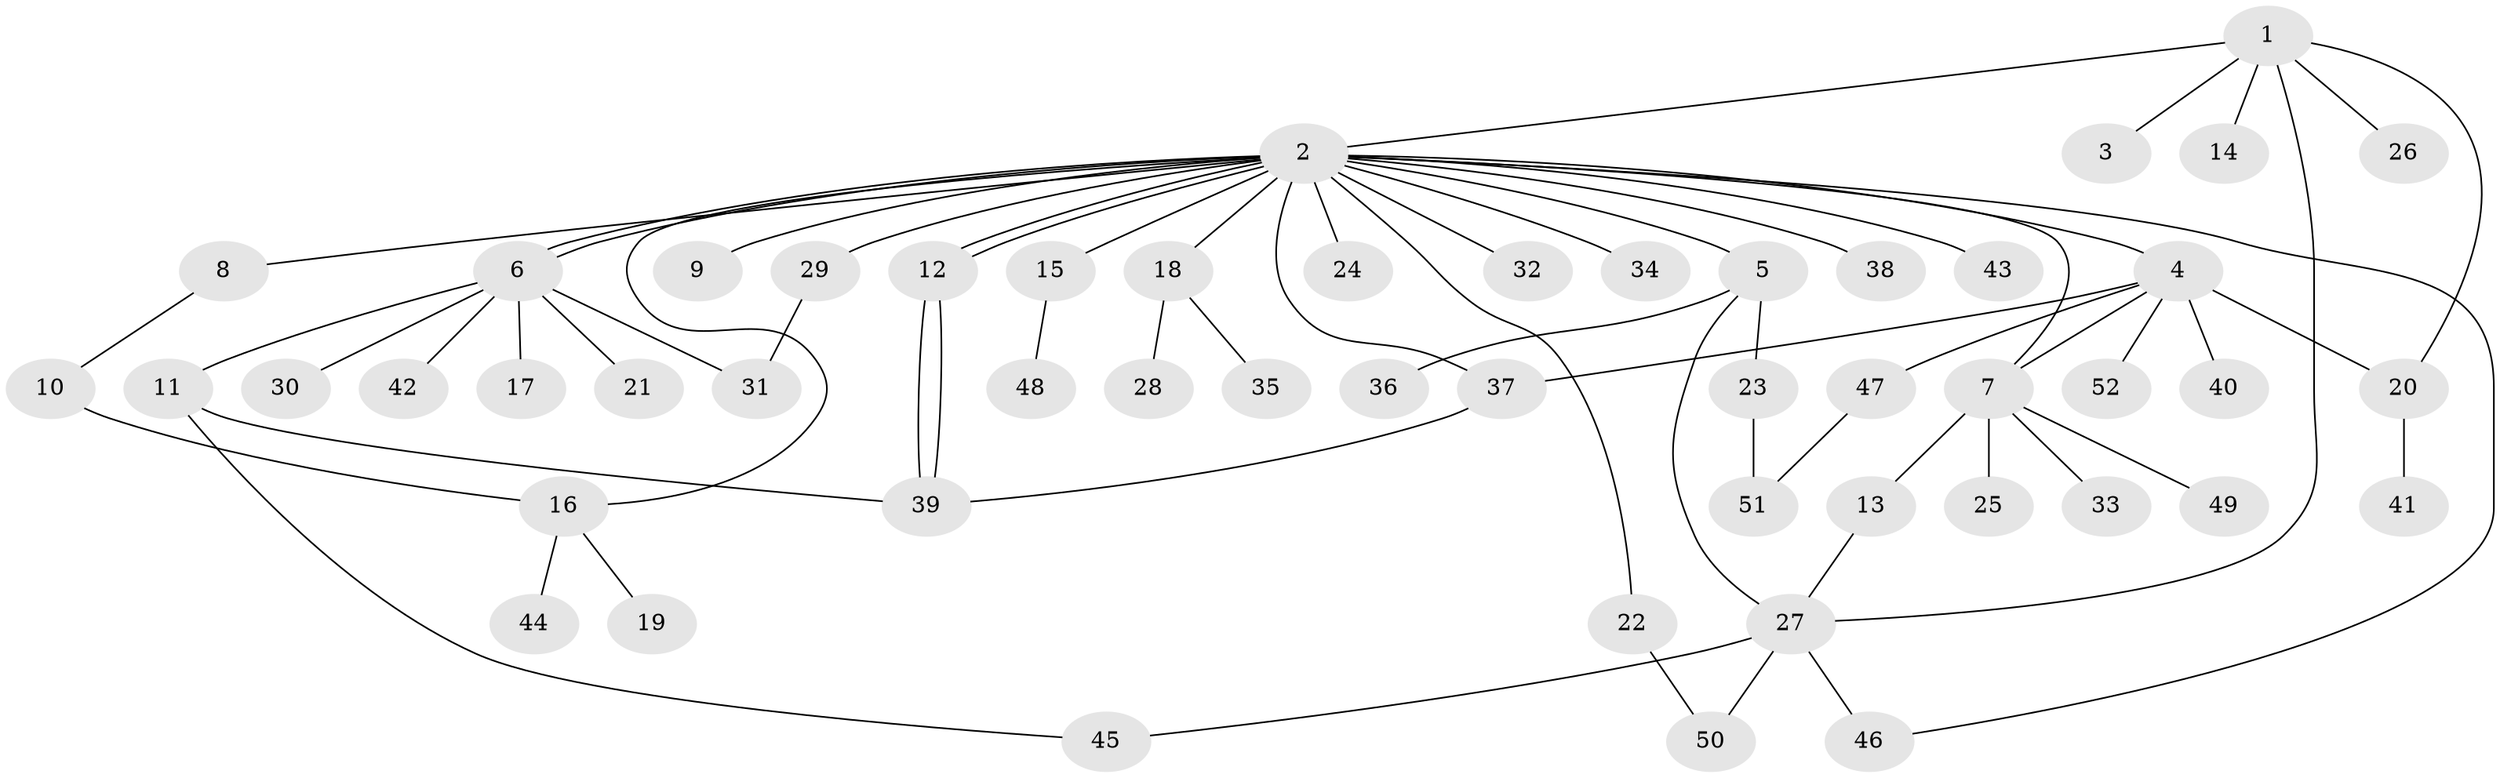 // Generated by graph-tools (version 1.1) at 2025/48/03/09/25 04:48:39]
// undirected, 52 vertices, 67 edges
graph export_dot {
graph [start="1"]
  node [color=gray90,style=filled];
  1;
  2;
  3;
  4;
  5;
  6;
  7;
  8;
  9;
  10;
  11;
  12;
  13;
  14;
  15;
  16;
  17;
  18;
  19;
  20;
  21;
  22;
  23;
  24;
  25;
  26;
  27;
  28;
  29;
  30;
  31;
  32;
  33;
  34;
  35;
  36;
  37;
  38;
  39;
  40;
  41;
  42;
  43;
  44;
  45;
  46;
  47;
  48;
  49;
  50;
  51;
  52;
  1 -- 2;
  1 -- 3;
  1 -- 14;
  1 -- 20;
  1 -- 26;
  1 -- 27;
  2 -- 4;
  2 -- 5;
  2 -- 6;
  2 -- 6;
  2 -- 7;
  2 -- 8;
  2 -- 9;
  2 -- 12;
  2 -- 12;
  2 -- 15;
  2 -- 16;
  2 -- 18;
  2 -- 22;
  2 -- 24;
  2 -- 29;
  2 -- 32;
  2 -- 34;
  2 -- 37;
  2 -- 38;
  2 -- 43;
  2 -- 46;
  4 -- 7;
  4 -- 20;
  4 -- 37;
  4 -- 40;
  4 -- 47;
  4 -- 52;
  5 -- 23;
  5 -- 27;
  5 -- 36;
  6 -- 11;
  6 -- 17;
  6 -- 21;
  6 -- 30;
  6 -- 31;
  6 -- 42;
  7 -- 13;
  7 -- 25;
  7 -- 33;
  7 -- 49;
  8 -- 10;
  10 -- 16;
  11 -- 39;
  11 -- 45;
  12 -- 39;
  12 -- 39;
  13 -- 27;
  15 -- 48;
  16 -- 19;
  16 -- 44;
  18 -- 28;
  18 -- 35;
  20 -- 41;
  22 -- 50;
  23 -- 51;
  27 -- 45;
  27 -- 46;
  27 -- 50;
  29 -- 31;
  37 -- 39;
  47 -- 51;
}
